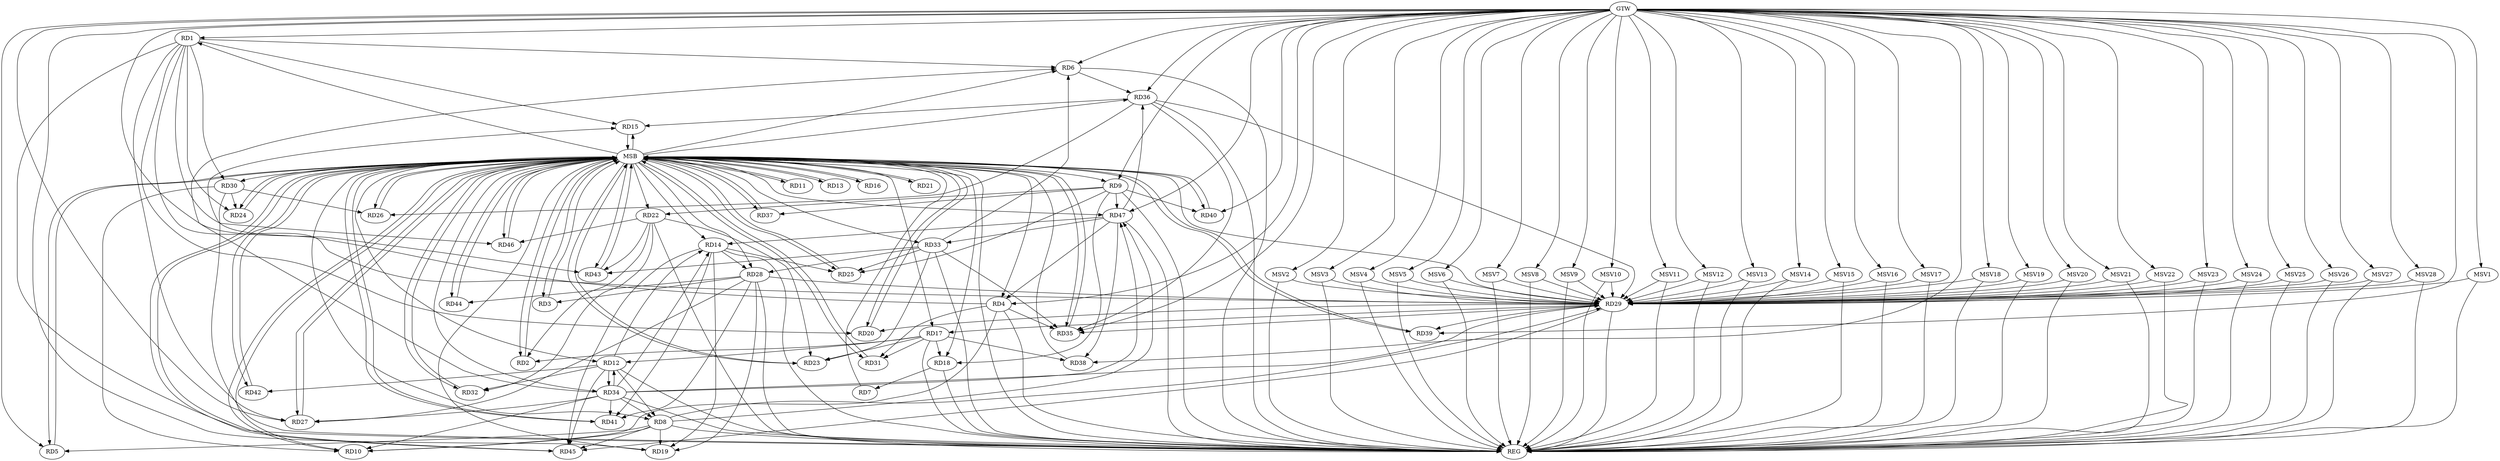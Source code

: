 strict digraph G {
  RD1 [ label="RD1" ];
  RD2 [ label="RD2" ];
  RD3 [ label="RD3" ];
  RD4 [ label="RD4" ];
  RD5 [ label="RD5" ];
  RD6 [ label="RD6" ];
  RD7 [ label="RD7" ];
  RD8 [ label="RD8" ];
  RD9 [ label="RD9" ];
  RD10 [ label="RD10" ];
  RD11 [ label="RD11" ];
  RD12 [ label="RD12" ];
  RD13 [ label="RD13" ];
  RD14 [ label="RD14" ];
  RD15 [ label="RD15" ];
  RD16 [ label="RD16" ];
  RD17 [ label="RD17" ];
  RD18 [ label="RD18" ];
  RD19 [ label="RD19" ];
  RD20 [ label="RD20" ];
  RD21 [ label="RD21" ];
  RD22 [ label="RD22" ];
  RD23 [ label="RD23" ];
  RD24 [ label="RD24" ];
  RD25 [ label="RD25" ];
  RD26 [ label="RD26" ];
  RD27 [ label="RD27" ];
  RD28 [ label="RD28" ];
  RD29 [ label="RD29" ];
  RD30 [ label="RD30" ];
  RD31 [ label="RD31" ];
  RD32 [ label="RD32" ];
  RD33 [ label="RD33" ];
  RD34 [ label="RD34" ];
  RD35 [ label="RD35" ];
  RD36 [ label="RD36" ];
  RD37 [ label="RD37" ];
  RD38 [ label="RD38" ];
  RD39 [ label="RD39" ];
  RD40 [ label="RD40" ];
  RD41 [ label="RD41" ];
  RD42 [ label="RD42" ];
  RD43 [ label="RD43" ];
  RD44 [ label="RD44" ];
  RD45 [ label="RD45" ];
  RD46 [ label="RD46" ];
  RD47 [ label="RD47" ];
  GTW [ label="GTW" ];
  REG [ label="REG" ];
  MSB [ label="MSB" ];
  MSV1 [ label="MSV1" ];
  MSV2 [ label="MSV2" ];
  MSV3 [ label="MSV3" ];
  MSV4 [ label="MSV4" ];
  MSV5 [ label="MSV5" ];
  MSV6 [ label="MSV6" ];
  MSV7 [ label="MSV7" ];
  MSV8 [ label="MSV8" ];
  MSV9 [ label="MSV9" ];
  MSV10 [ label="MSV10" ];
  MSV11 [ label="MSV11" ];
  MSV12 [ label="MSV12" ];
  MSV13 [ label="MSV13" ];
  MSV14 [ label="MSV14" ];
  MSV15 [ label="MSV15" ];
  MSV16 [ label="MSV16" ];
  MSV17 [ label="MSV17" ];
  MSV18 [ label="MSV18" ];
  MSV19 [ label="MSV19" ];
  MSV20 [ label="MSV20" ];
  MSV21 [ label="MSV21" ];
  MSV22 [ label="MSV22" ];
  MSV23 [ label="MSV23" ];
  MSV24 [ label="MSV24" ];
  MSV25 [ label="MSV25" ];
  MSV26 [ label="MSV26" ];
  MSV27 [ label="MSV27" ];
  MSV28 [ label="MSV28" ];
  RD1 -> RD6;
  RD1 -> RD15;
  RD1 -> RD20;
  RD1 -> RD24;
  RD1 -> RD27;
  RD1 -> RD29;
  RD1 -> RD30;
  RD1 -> RD46;
  RD17 -> RD2;
  RD22 -> RD2;
  RD28 -> RD3;
  RD4 -> RD10;
  RD4 -> RD15;
  RD4 -> RD31;
  RD4 -> RD35;
  RD47 -> RD4;
  RD8 -> RD5;
  RD33 -> RD6;
  RD34 -> RD6;
  RD6 -> RD36;
  RD18 -> RD7;
  RD8 -> RD10;
  RD12 -> RD8;
  RD8 -> RD19;
  RD8 -> RD29;
  RD34 -> RD8;
  RD8 -> RD45;
  RD8 -> RD47;
  RD9 -> RD18;
  RD9 -> RD22;
  RD9 -> RD25;
  RD9 -> RD37;
  RD9 -> RD40;
  RD9 -> RD47;
  RD30 -> RD10;
  RD34 -> RD10;
  RD12 -> RD14;
  RD17 -> RD12;
  RD12 -> RD32;
  RD12 -> RD34;
  RD34 -> RD12;
  RD12 -> RD42;
  RD12 -> RD45;
  RD14 -> RD19;
  RD14 -> RD25;
  RD14 -> RD28;
  RD34 -> RD14;
  RD14 -> RD41;
  RD14 -> RD45;
  RD47 -> RD14;
  RD36 -> RD15;
  RD17 -> RD18;
  RD17 -> RD23;
  RD29 -> RD17;
  RD17 -> RD31;
  RD17 -> RD38;
  RD28 -> RD19;
  RD29 -> RD20;
  RD22 -> RD23;
  RD22 -> RD32;
  RD22 -> RD43;
  RD22 -> RD46;
  RD33 -> RD23;
  RD30 -> RD24;
  RD33 -> RD25;
  RD30 -> RD26;
  RD36 -> RD26;
  RD28 -> RD27;
  RD34 -> RD27;
  RD28 -> RD29;
  RD33 -> RD28;
  RD28 -> RD41;
  RD28 -> RD44;
  RD34 -> RD29;
  RD29 -> RD35;
  RD36 -> RD29;
  RD29 -> RD39;
  RD29 -> RD45;
  RD33 -> RD35;
  RD33 -> RD43;
  RD47 -> RD33;
  RD34 -> RD41;
  RD34 -> RD47;
  RD36 -> RD35;
  RD47 -> RD36;
  RD47 -> RD38;
  GTW -> RD5;
  GTW -> RD19;
  GTW -> RD9;
  GTW -> RD4;
  GTW -> RD1;
  GTW -> RD35;
  GTW -> RD43;
  GTW -> RD38;
  GTW -> RD39;
  GTW -> RD36;
  GTW -> RD27;
  GTW -> RD47;
  GTW -> RD40;
  GTW -> RD6;
  RD1 -> REG;
  RD4 -> REG;
  RD6 -> REG;
  RD8 -> REG;
  RD9 -> REG;
  RD12 -> REG;
  RD14 -> REG;
  RD17 -> REG;
  RD18 -> REG;
  RD22 -> REG;
  RD28 -> REG;
  RD29 -> REG;
  RD30 -> REG;
  RD33 -> REG;
  RD34 -> REG;
  RD36 -> REG;
  RD47 -> REG;
  RD2 -> MSB;
  MSB -> RD21;
  MSB -> RD33;
  MSB -> RD43;
  MSB -> REG;
  RD3 -> MSB;
  MSB -> RD18;
  MSB -> RD34;
  MSB -> RD40;
  RD5 -> MSB;
  MSB -> RD39;
  MSB -> RD46;
  RD7 -> MSB;
  MSB -> RD8;
  MSB -> RD10;
  MSB -> RD35;
  RD10 -> MSB;
  MSB -> RD20;
  MSB -> RD29;
  RD11 -> MSB;
  MSB -> RD1;
  MSB -> RD5;
  MSB -> RD6;
  MSB -> RD31;
  RD13 -> MSB;
  MSB -> RD15;
  MSB -> RD22;
  MSB -> RD28;
  MSB -> RD30;
  MSB -> RD37;
  RD15 -> MSB;
  MSB -> RD17;
  MSB -> RD25;
  RD16 -> MSB;
  MSB -> RD14;
  MSB -> RD44;
  RD19 -> MSB;
  MSB -> RD41;
  RD20 -> MSB;
  MSB -> RD24;
  RD21 -> MSB;
  MSB -> RD11;
  MSB -> RD23;
  RD23 -> MSB;
  MSB -> RD32;
  RD24 -> MSB;
  MSB -> RD3;
  MSB -> RD9;
  MSB -> RD47;
  RD25 -> MSB;
  RD26 -> MSB;
  MSB -> RD12;
  MSB -> RD42;
  RD27 -> MSB;
  MSB -> RD16;
  MSB -> RD26;
  RD31 -> MSB;
  MSB -> RD27;
  RD32 -> MSB;
  RD35 -> MSB;
  MSB -> RD4;
  RD37 -> MSB;
  RD38 -> MSB;
  MSB -> RD13;
  RD39 -> MSB;
  RD40 -> MSB;
  MSB -> RD2;
  MSB -> RD36;
  MSB -> RD45;
  RD41 -> MSB;
  RD42 -> MSB;
  RD43 -> MSB;
  RD44 -> MSB;
  RD45 -> MSB;
  RD46 -> MSB;
  MSV1 -> RD29;
  MSV2 -> RD29;
  MSV3 -> RD29;
  MSV4 -> RD29;
  GTW -> MSV1;
  MSV1 -> REG;
  GTW -> MSV2;
  MSV2 -> REG;
  GTW -> MSV3;
  MSV3 -> REG;
  GTW -> MSV4;
  MSV4 -> REG;
  MSV5 -> RD29;
  MSV6 -> RD29;
  MSV7 -> RD29;
  MSV8 -> RD29;
  GTW -> MSV5;
  MSV5 -> REG;
  GTW -> MSV6;
  MSV6 -> REG;
  GTW -> MSV7;
  MSV7 -> REG;
  GTW -> MSV8;
  MSV8 -> REG;
  MSV9 -> RD29;
  MSV10 -> RD29;
  GTW -> MSV9;
  MSV9 -> REG;
  GTW -> MSV10;
  MSV10 -> REG;
  MSV11 -> RD29;
  GTW -> MSV11;
  MSV11 -> REG;
  MSV12 -> RD29;
  GTW -> MSV12;
  MSV12 -> REG;
  MSV13 -> RD29;
  MSV14 -> RD29;
  MSV15 -> RD29;
  MSV16 -> RD29;
  GTW -> MSV13;
  MSV13 -> REG;
  GTW -> MSV14;
  MSV14 -> REG;
  GTW -> MSV15;
  MSV15 -> REG;
  GTW -> MSV16;
  MSV16 -> REG;
  MSV17 -> RD29;
  MSV18 -> RD29;
  MSV19 -> RD29;
  GTW -> MSV17;
  MSV17 -> REG;
  GTW -> MSV18;
  MSV18 -> REG;
  GTW -> MSV19;
  MSV19 -> REG;
  MSV20 -> RD29;
  GTW -> MSV20;
  MSV20 -> REG;
  MSV21 -> RD29;
  GTW -> MSV21;
  MSV21 -> REG;
  MSV22 -> RD29;
  MSV23 -> RD29;
  MSV24 -> RD29;
  MSV25 -> RD29;
  MSV26 -> RD29;
  GTW -> MSV22;
  MSV22 -> REG;
  GTW -> MSV23;
  MSV23 -> REG;
  GTW -> MSV24;
  MSV24 -> REG;
  GTW -> MSV25;
  MSV25 -> REG;
  GTW -> MSV26;
  MSV26 -> REG;
  MSV27 -> RD29;
  GTW -> MSV27;
  MSV27 -> REG;
  MSV28 -> RD29;
  GTW -> MSV28;
  MSV28 -> REG;
}
